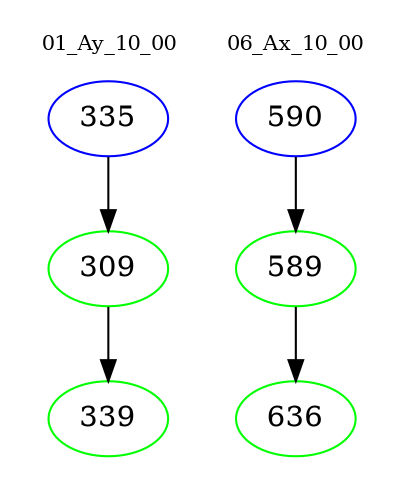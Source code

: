 digraph{
subgraph cluster_0 {
color = white
label = "01_Ay_10_00";
fontsize=10;
T0_335 [label="335", color="blue"]
T0_335 -> T0_309 [color="black"]
T0_309 [label="309", color="green"]
T0_309 -> T0_339 [color="black"]
T0_339 [label="339", color="green"]
}
subgraph cluster_1 {
color = white
label = "06_Ax_10_00";
fontsize=10;
T1_590 [label="590", color="blue"]
T1_590 -> T1_589 [color="black"]
T1_589 [label="589", color="green"]
T1_589 -> T1_636 [color="black"]
T1_636 [label="636", color="green"]
}
}

